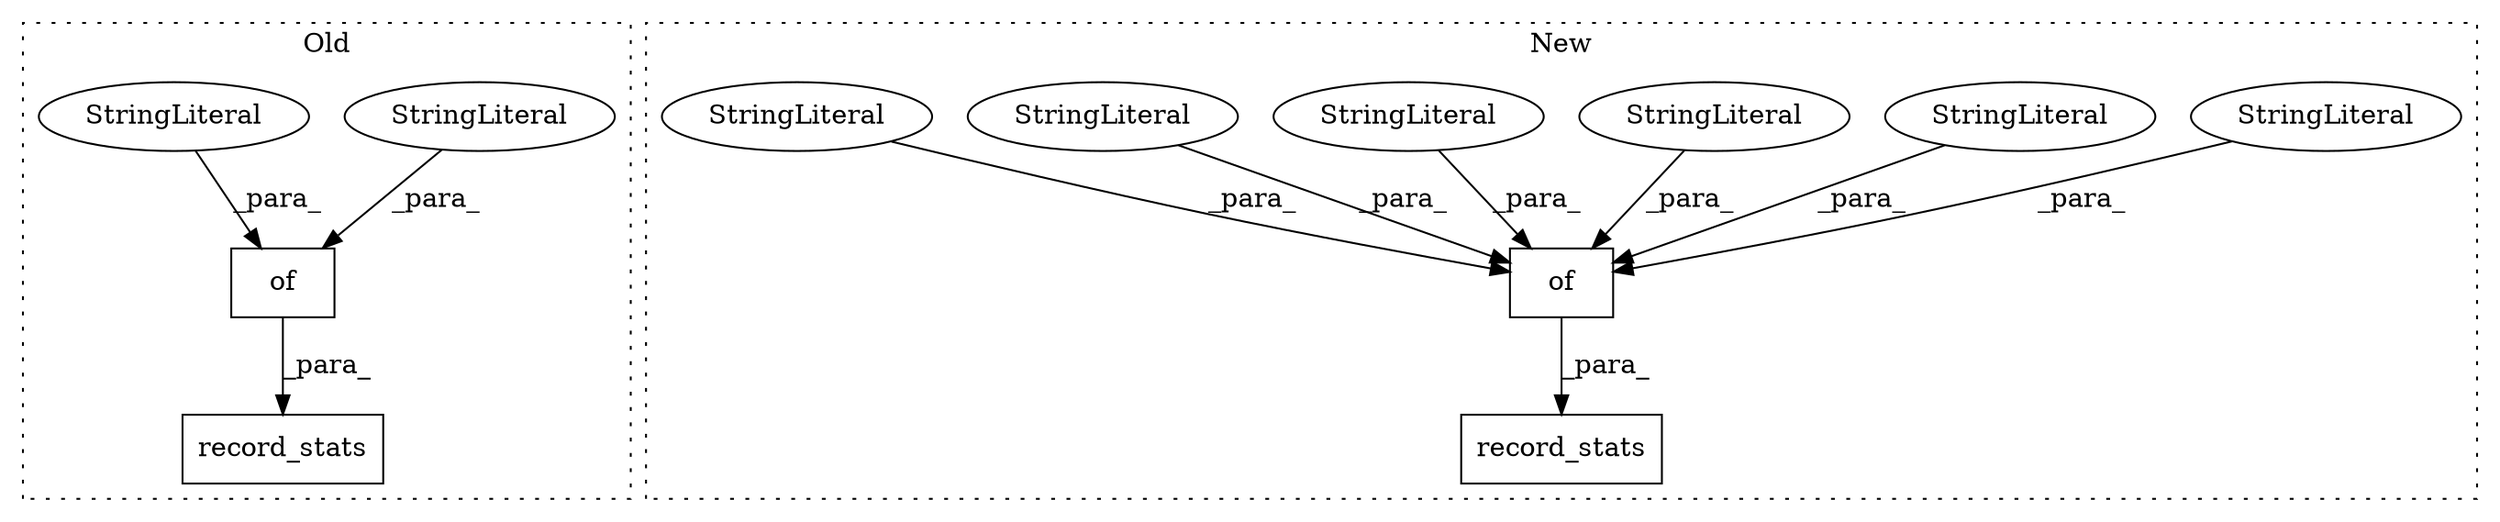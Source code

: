 digraph G {
subgraph cluster0 {
1 [label="record_stats" a="32" s="1876,1971" l="13,1" shape="box"];
10 [label="of" a="32" s="1893,1970" l="3,1" shape="box"];
11 [label="StringLiteral" a="45" s="1896" l="11" shape="ellipse"];
12 [label="StringLiteral" a="45" s="1940" l="13" shape="ellipse"];
label = "Old";
style="dotted";
}
subgraph cluster1 {
2 [label="record_stats" a="32" s="1894,1916" l="13,1" shape="box"];
3 [label="of" a="32" s="1418,1509" l="3,1" shape="box"];
4 [label="StringLiteral" a="45" s="1488" l="14" shape="ellipse"];
5 [label="StringLiteral" a="45" s="1467" l="13" shape="ellipse"];
6 [label="StringLiteral" a="45" s="1503" l="6" shape="ellipse"];
7 [label="StringLiteral" a="45" s="1448" l="11" shape="ellipse"];
8 [label="StringLiteral" a="45" s="1421" l="11" shape="ellipse"];
9 [label="StringLiteral" a="45" s="1460" l="6" shape="ellipse"];
label = "New";
style="dotted";
}
3 -> 2 [label="_para_"];
4 -> 3 [label="_para_"];
5 -> 3 [label="_para_"];
6 -> 3 [label="_para_"];
7 -> 3 [label="_para_"];
8 -> 3 [label="_para_"];
9 -> 3 [label="_para_"];
10 -> 1 [label="_para_"];
11 -> 10 [label="_para_"];
12 -> 10 [label="_para_"];
}